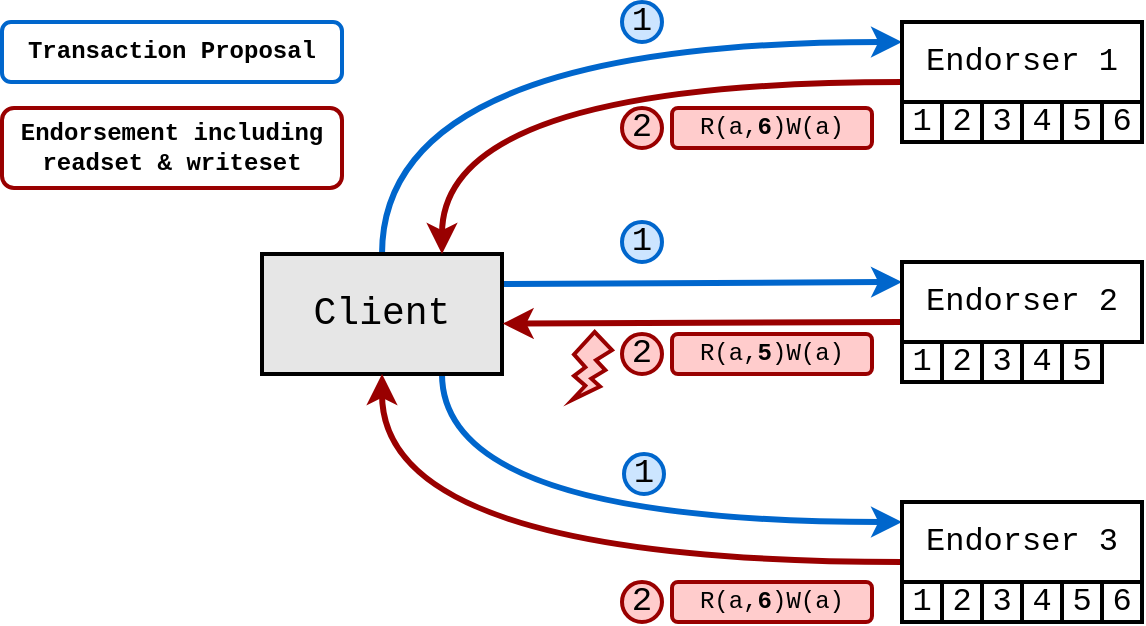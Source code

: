 <mxfile version="13.6.6" type="github">
  <diagram id="i5cLFlQuyAoCcmxTe8Lv" name="Page-1">
    <mxGraphModel dx="1831" dy="554" grid="1" gridSize="10" guides="1" tooltips="1" connect="1" arrows="1" fold="1" page="1" pageScale="1" pageWidth="850" pageHeight="1100" math="0" shadow="0">
      <root>
        <mxCell id="0" />
        <mxCell id="1" parent="0" />
        <mxCell id="sDfAXfX4ur97IPnijIAY-20" style="rounded=0;orthogonalLoop=1;jettySize=auto;html=1;exitX=0.5;exitY=0;exitDx=0;exitDy=0;entryX=0;entryY=0.25;entryDx=0;entryDy=0;fontFamily=Courier New;fontSize=16;edgeStyle=orthogonalEdgeStyle;curved=1;fillColor=#dae8fc;strokeColor=#0066CC;strokeWidth=3;" edge="1" parent="1" source="sDfAXfX4ur97IPnijIAY-1" target="sDfAXfX4ur97IPnijIAY-2">
          <mxGeometry relative="1" as="geometry" />
        </mxCell>
        <mxCell id="sDfAXfX4ur97IPnijIAY-21" style="rounded=0;orthogonalLoop=1;jettySize=auto;html=1;exitX=1;exitY=0.25;exitDx=0;exitDy=0;entryX=0;entryY=0.25;entryDx=0;entryDy=0;fontFamily=Courier New;fontSize=16;fillColor=#dae8fc;strokeColor=#0066CC;strokeWidth=3;" edge="1" parent="1" source="sDfAXfX4ur97IPnijIAY-1" target="sDfAXfX4ur97IPnijIAY-8">
          <mxGeometry relative="1" as="geometry" />
        </mxCell>
        <mxCell id="sDfAXfX4ur97IPnijIAY-22" style="edgeStyle=orthogonalEdgeStyle;rounded=0;orthogonalLoop=1;jettySize=auto;html=1;exitX=0.75;exitY=1;exitDx=0;exitDy=0;entryX=0;entryY=0.25;entryDx=0;entryDy=0;fontFamily=Courier New;fontSize=16;curved=1;fillColor=#dae8fc;strokeColor=#0066CC;strokeWidth=3;" edge="1" parent="1" source="sDfAXfX4ur97IPnijIAY-1" target="sDfAXfX4ur97IPnijIAY-14">
          <mxGeometry relative="1" as="geometry" />
        </mxCell>
        <mxCell id="sDfAXfX4ur97IPnijIAY-1" value="Client" style="rounded=0;whiteSpace=wrap;html=1;fontFamily=Courier New;fontSize=19;strokeWidth=2;fillColor=#E6E6E6;" vertex="1" parent="1">
          <mxGeometry x="120" y="316" width="120" height="60" as="geometry" />
        </mxCell>
        <mxCell id="sDfAXfX4ur97IPnijIAY-57" style="rounded=0;orthogonalLoop=1;jettySize=auto;html=1;exitX=0;exitY=0.75;exitDx=0;exitDy=0;entryX=0.75;entryY=0;entryDx=0;entryDy=0;strokeWidth=3;fontFamily=Courier New;fontSize=16;edgeStyle=orthogonalEdgeStyle;curved=1;strokeColor=#990000;" edge="1" parent="1" source="sDfAXfX4ur97IPnijIAY-2" target="sDfAXfX4ur97IPnijIAY-1">
          <mxGeometry relative="1" as="geometry" />
        </mxCell>
        <mxCell id="sDfAXfX4ur97IPnijIAY-2" value="Endorser 1" style="rounded=0;whiteSpace=wrap;html=1;fontFamily=Courier New;fontSize=16;strokeWidth=2;" vertex="1" parent="1">
          <mxGeometry x="440" y="200" width="120" height="40" as="geometry" />
        </mxCell>
        <mxCell id="sDfAXfX4ur97IPnijIAY-59" style="rounded=0;orthogonalLoop=1;jettySize=auto;html=1;exitX=0;exitY=0.75;exitDx=0;exitDy=0;entryX=1.003;entryY=0.58;entryDx=0;entryDy=0;strokeWidth=3;fontFamily=Courier New;fontSize=16;entryPerimeter=0;strokeColor=#990000;" edge="1" parent="1" source="sDfAXfX4ur97IPnijIAY-8" target="sDfAXfX4ur97IPnijIAY-1">
          <mxGeometry relative="1" as="geometry" />
        </mxCell>
        <mxCell id="sDfAXfX4ur97IPnijIAY-8" value="Endorser 2" style="rounded=0;whiteSpace=wrap;html=1;fontFamily=Courier New;fontSize=16;strokeWidth=2;" vertex="1" parent="1">
          <mxGeometry x="440" y="320" width="120" height="40" as="geometry" />
        </mxCell>
        <mxCell id="sDfAXfX4ur97IPnijIAY-58" style="edgeStyle=orthogonalEdgeStyle;curved=1;rounded=0;orthogonalLoop=1;jettySize=auto;html=1;exitX=0;exitY=0.75;exitDx=0;exitDy=0;entryX=0.5;entryY=1;entryDx=0;entryDy=0;strokeWidth=3;fontFamily=Courier New;fontSize=16;strokeColor=#990000;" edge="1" parent="1" source="sDfAXfX4ur97IPnijIAY-14" target="sDfAXfX4ur97IPnijIAY-1">
          <mxGeometry relative="1" as="geometry">
            <Array as="points">
              <mxPoint x="180" y="470" />
            </Array>
          </mxGeometry>
        </mxCell>
        <mxCell id="sDfAXfX4ur97IPnijIAY-14" value="Endorser 3" style="rounded=0;whiteSpace=wrap;html=1;fontFamily=Courier New;fontSize=16;strokeWidth=2;" vertex="1" parent="1">
          <mxGeometry x="440" y="440" width="120" height="40" as="geometry" />
        </mxCell>
        <mxCell id="sDfAXfX4ur97IPnijIAY-3" value="1" style="whiteSpace=wrap;html=1;aspect=fixed;fontFamily=Courier New;fontSize=16;strokeWidth=2;" vertex="1" parent="1">
          <mxGeometry x="440" y="240" width="20" height="20" as="geometry" />
        </mxCell>
        <mxCell id="sDfAXfX4ur97IPnijIAY-4" value="2" style="whiteSpace=wrap;html=1;aspect=fixed;fontFamily=Courier New;fontSize=16;strokeWidth=2;" vertex="1" parent="1">
          <mxGeometry x="460" y="240" width="20" height="20" as="geometry" />
        </mxCell>
        <mxCell id="sDfAXfX4ur97IPnijIAY-5" value="3" style="whiteSpace=wrap;html=1;aspect=fixed;fontFamily=Courier New;fontSize=16;strokeWidth=2;" vertex="1" parent="1">
          <mxGeometry x="480" y="240" width="20" height="20" as="geometry" />
        </mxCell>
        <mxCell id="sDfAXfX4ur97IPnijIAY-6" value="4" style="whiteSpace=wrap;html=1;aspect=fixed;fontFamily=Courier New;fontSize=16;strokeWidth=2;" vertex="1" parent="1">
          <mxGeometry x="500" y="240" width="20" height="20" as="geometry" />
        </mxCell>
        <mxCell id="sDfAXfX4ur97IPnijIAY-7" value="5" style="whiteSpace=wrap;html=1;aspect=fixed;fontFamily=Courier New;fontSize=16;strokeWidth=2;" vertex="1" parent="1">
          <mxGeometry x="520" y="240" width="20" height="20" as="geometry" />
        </mxCell>
        <mxCell id="sDfAXfX4ur97IPnijIAY-39" value="6" style="whiteSpace=wrap;html=1;aspect=fixed;fontFamily=Courier New;fontSize=16;strokeWidth=2;" vertex="1" parent="1">
          <mxGeometry x="540" y="240" width="20" height="20" as="geometry" />
        </mxCell>
        <mxCell id="sDfAXfX4ur97IPnijIAY-46" value="" style="group;fontFamily=Courier New;fontSize=16;strokeWidth=2;" vertex="1" connectable="0" parent="1">
          <mxGeometry x="440" y="360" width="120" height="20" as="geometry" />
        </mxCell>
        <mxCell id="sDfAXfX4ur97IPnijIAY-40" value="1" style="whiteSpace=wrap;html=1;aspect=fixed;fontFamily=Courier New;fontSize=16;strokeWidth=2;" vertex="1" parent="sDfAXfX4ur97IPnijIAY-46">
          <mxGeometry width="20" height="20" as="geometry" />
        </mxCell>
        <mxCell id="sDfAXfX4ur97IPnijIAY-41" value="2" style="whiteSpace=wrap;html=1;aspect=fixed;fontFamily=Courier New;fontSize=16;strokeWidth=2;" vertex="1" parent="sDfAXfX4ur97IPnijIAY-46">
          <mxGeometry x="20" width="20" height="20" as="geometry" />
        </mxCell>
        <mxCell id="sDfAXfX4ur97IPnijIAY-42" value="3" style="whiteSpace=wrap;html=1;aspect=fixed;fontFamily=Courier New;fontSize=16;strokeWidth=2;" vertex="1" parent="sDfAXfX4ur97IPnijIAY-46">
          <mxGeometry x="40" width="20" height="20" as="geometry" />
        </mxCell>
        <mxCell id="sDfAXfX4ur97IPnijIAY-43" value="4" style="whiteSpace=wrap;html=1;aspect=fixed;fontFamily=Courier New;fontSize=16;strokeWidth=2;" vertex="1" parent="sDfAXfX4ur97IPnijIAY-46">
          <mxGeometry x="60" width="20" height="20" as="geometry" />
        </mxCell>
        <mxCell id="sDfAXfX4ur97IPnijIAY-44" value="5" style="whiteSpace=wrap;html=1;aspect=fixed;fontFamily=Courier New;fontSize=16;strokeWidth=2;" vertex="1" parent="sDfAXfX4ur97IPnijIAY-46">
          <mxGeometry x="80" width="20" height="20" as="geometry" />
        </mxCell>
        <mxCell id="sDfAXfX4ur97IPnijIAY-60" value="&lt;b&gt;&lt;font style=&quot;font-size: 12px&quot;&gt;Transaction Proposal&lt;/font&gt;&lt;/b&gt;" style="rounded=1;whiteSpace=wrap;html=1;strokeWidth=2;fillColor=none;fontFamily=Courier New;fontSize=12;strokeColor=#0066CC;" vertex="1" parent="1">
          <mxGeometry x="-10" y="200" width="170" height="30" as="geometry" />
        </mxCell>
        <mxCell id="sDfAXfX4ur97IPnijIAY-61" value="&lt;b&gt;&lt;font style=&quot;font-size: 12px&quot;&gt;Endorsement including readset &amp;amp; writeset&lt;br&gt;&lt;/font&gt;&lt;/b&gt;" style="rounded=1;whiteSpace=wrap;html=1;strokeWidth=2;fillColor=none;fontFamily=Courier New;fontSize=12;strokeColor=#990000;" vertex="1" parent="1">
          <mxGeometry x="-10" y="243" width="170" height="40" as="geometry" />
        </mxCell>
        <mxCell id="sDfAXfX4ur97IPnijIAY-63" value="R(a,&lt;b&gt;6&lt;/b&gt;)W(a)" style="rounded=1;whiteSpace=wrap;html=1;strokeColor=#990000;strokeWidth=2;fontFamily=Courier New;fontSize=12;fillColor=#FFCCCC;" vertex="1" parent="1">
          <mxGeometry x="325" y="480" width="100" height="20" as="geometry" />
        </mxCell>
        <mxCell id="sDfAXfX4ur97IPnijIAY-65" value="R(a,&lt;b&gt;5&lt;/b&gt;)W(a)" style="rounded=1;whiteSpace=wrap;html=1;strokeColor=#990000;strokeWidth=2;fontFamily=Courier New;fontSize=12;fillColor=#FFCCCC;" vertex="1" parent="1">
          <mxGeometry x="325" y="356" width="100" height="20" as="geometry" />
        </mxCell>
        <mxCell id="sDfAXfX4ur97IPnijIAY-66" value="R(a,&lt;b&gt;6&lt;/b&gt;)W(a)" style="rounded=1;whiteSpace=wrap;html=1;strokeColor=#990000;strokeWidth=2;fontFamily=Courier New;fontSize=12;fillColor=#FFCCCC;" vertex="1" parent="1">
          <mxGeometry x="325" y="243" width="100" height="20" as="geometry" />
        </mxCell>
        <mxCell id="sDfAXfX4ur97IPnijIAY-50" value="1" style="whiteSpace=wrap;html=1;aspect=fixed;fontFamily=Courier New;fontSize=16;strokeWidth=2;" vertex="1" parent="1">
          <mxGeometry x="440" y="480" width="20" height="20" as="geometry" />
        </mxCell>
        <mxCell id="sDfAXfX4ur97IPnijIAY-51" value="2" style="whiteSpace=wrap;html=1;aspect=fixed;fontFamily=Courier New;fontSize=16;strokeWidth=2;" vertex="1" parent="1">
          <mxGeometry x="460" y="480" width="20" height="20" as="geometry" />
        </mxCell>
        <mxCell id="sDfAXfX4ur97IPnijIAY-52" value="3" style="whiteSpace=wrap;html=1;aspect=fixed;fontFamily=Courier New;fontSize=16;strokeWidth=2;" vertex="1" parent="1">
          <mxGeometry x="480" y="480" width="20" height="20" as="geometry" />
        </mxCell>
        <mxCell id="sDfAXfX4ur97IPnijIAY-53" value="4" style="whiteSpace=wrap;html=1;aspect=fixed;fontFamily=Courier New;fontSize=16;strokeWidth=2;" vertex="1" parent="1">
          <mxGeometry x="500" y="480" width="20" height="20" as="geometry" />
        </mxCell>
        <mxCell id="sDfAXfX4ur97IPnijIAY-54" value="5" style="whiteSpace=wrap;html=1;aspect=fixed;fontFamily=Courier New;fontSize=16;strokeWidth=2;" vertex="1" parent="1">
          <mxGeometry x="520" y="480" width="20" height="20" as="geometry" />
        </mxCell>
        <mxCell id="sDfAXfX4ur97IPnijIAY-55" value="6" style="whiteSpace=wrap;html=1;aspect=fixed;fontFamily=Courier New;fontSize=16;strokeWidth=2;" vertex="1" parent="1">
          <mxGeometry x="540" y="480" width="20" height="20" as="geometry" />
        </mxCell>
        <mxCell id="sDfAXfX4ur97IPnijIAY-67" value="" style="verticalLabelPosition=bottom;verticalAlign=top;html=1;shape=mxgraph.basic.flash;strokeColor=#990000;strokeWidth=2;fillColor=#FFCCCC;fontFamily=Courier New;fontSize=12;rotation=0;" vertex="1" parent="1">
          <mxGeometry x="275" y="355" width="20" height="34" as="geometry" />
        </mxCell>
        <mxCell id="sDfAXfX4ur97IPnijIAY-68" value="2" style="ellipse;whiteSpace=wrap;html=1;aspect=fixed;strokeColor=#990000;strokeWidth=2;fontFamily=Courier New;fontSize=17;fillColor=#FFCCCC;" vertex="1" parent="1">
          <mxGeometry x="300" y="243" width="20" height="20" as="geometry" />
        </mxCell>
        <mxCell id="sDfAXfX4ur97IPnijIAY-69" value="2" style="ellipse;whiteSpace=wrap;html=1;aspect=fixed;strokeColor=#990000;strokeWidth=2;fontFamily=Courier New;fontSize=17;fillColor=#FFCCCC;" vertex="1" parent="1">
          <mxGeometry x="300" y="356" width="20" height="20" as="geometry" />
        </mxCell>
        <mxCell id="sDfAXfX4ur97IPnijIAY-71" value="2" style="ellipse;whiteSpace=wrap;html=1;aspect=fixed;strokeColor=#990000;strokeWidth=2;fontFamily=Courier New;fontSize=17;fillColor=#FFCCCC;" vertex="1" parent="1">
          <mxGeometry x="300" y="480" width="20" height="20" as="geometry" />
        </mxCell>
        <mxCell id="sDfAXfX4ur97IPnijIAY-72" value="1" style="ellipse;whiteSpace=wrap;html=1;aspect=fixed;strokeWidth=2;fontFamily=Courier New;fontSize=17;strokeColor=#0066CC;fillColor=#CCE5FF;" vertex="1" parent="1">
          <mxGeometry x="300" y="190" width="20" height="20" as="geometry" />
        </mxCell>
        <mxCell id="sDfAXfX4ur97IPnijIAY-73" value="1" style="ellipse;whiteSpace=wrap;html=1;aspect=fixed;strokeWidth=2;fontFamily=Courier New;fontSize=17;strokeColor=#0066CC;fillColor=#CCE5FF;" vertex="1" parent="1">
          <mxGeometry x="300" y="300" width="20" height="20" as="geometry" />
        </mxCell>
        <mxCell id="sDfAXfX4ur97IPnijIAY-74" value="1" style="ellipse;whiteSpace=wrap;html=1;aspect=fixed;strokeWidth=2;fontFamily=Courier New;fontSize=17;strokeColor=#0066CC;fillColor=#CCE5FF;" vertex="1" parent="1">
          <mxGeometry x="301" y="416" width="20" height="20" as="geometry" />
        </mxCell>
      </root>
    </mxGraphModel>
  </diagram>
</mxfile>
